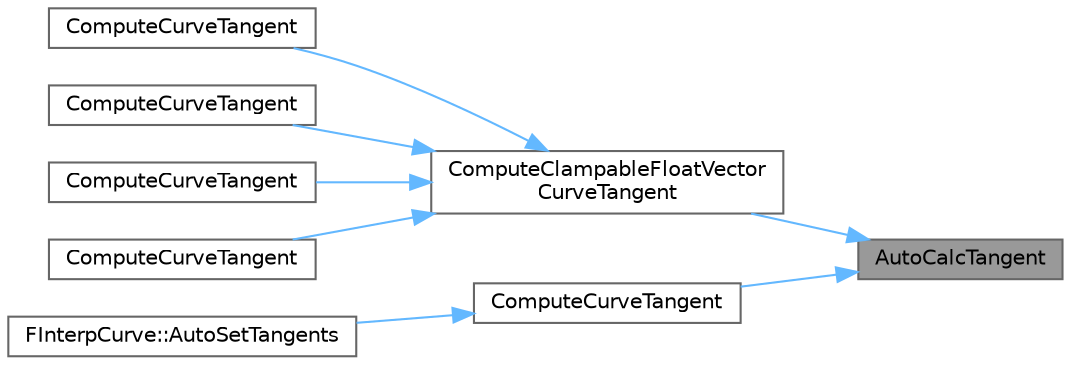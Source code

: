 digraph "AutoCalcTangent"
{
 // INTERACTIVE_SVG=YES
 // LATEX_PDF_SIZE
  bgcolor="transparent";
  edge [fontname=Helvetica,fontsize=10,labelfontname=Helvetica,labelfontsize=10];
  node [fontname=Helvetica,fontsize=10,shape=box,height=0.2,width=0.4];
  rankdir="RL";
  Node1 [id="Node000001",label="AutoCalcTangent",height=0.2,width=0.4,color="gray40", fillcolor="grey60", style="filled", fontcolor="black",tooltip="Computes Tangent for a curve segment."];
  Node1 -> Node2 [id="edge1_Node000001_Node000002",dir="back",color="steelblue1",style="solid",tooltip=" "];
  Node2 [id="Node000002",label="ComputeClampableFloatVector\lCurveTangent",height=0.2,width=0.4,color="grey40", fillcolor="white", style="filled",URL="$d7/db8/InterpCurvePoint_8h.html#a16ea5162981084884da0a93175cf7bd6",tooltip="Computes a tangent for the specified control point; supports clamping, but only works with floats or ..."];
  Node2 -> Node3 [id="edge2_Node000002_Node000003",dir="back",color="steelblue1",style="solid",tooltip=" "];
  Node3 [id="Node000003",label="ComputeCurveTangent",height=0.2,width=0.4,color="grey40", fillcolor="white", style="filled",URL="$d7/db8/InterpCurvePoint_8h.html#abe9245db4847b1af719568ffce38166c",tooltip="Computes a tangent for the specified control point."];
  Node2 -> Node4 [id="edge3_Node000002_Node000004",dir="back",color="steelblue1",style="solid",tooltip=" "];
  Node4 [id="Node000004",label="ComputeCurveTangent",height=0.2,width=0.4,color="grey40", fillcolor="white", style="filled",URL="$d7/db8/InterpCurvePoint_8h.html#ad69f582f17b1255e1c41c614e0148f4a",tooltip="Computes a tangent for the specified control point."];
  Node2 -> Node5 [id="edge4_Node000002_Node000005",dir="back",color="steelblue1",style="solid",tooltip=" "];
  Node5 [id="Node000005",label="ComputeCurveTangent",height=0.2,width=0.4,color="grey40", fillcolor="white", style="filled",URL="$d7/db8/InterpCurvePoint_8h.html#a4d18e614fc51593fd78c4ae8488be9dc",tooltip="Computes a tangent for the specified control point."];
  Node2 -> Node6 [id="edge5_Node000002_Node000006",dir="back",color="steelblue1",style="solid",tooltip=" "];
  Node6 [id="Node000006",label="ComputeCurveTangent",height=0.2,width=0.4,color="grey40", fillcolor="white", style="filled",URL="$d7/db8/InterpCurvePoint_8h.html#a6ca22496dda1cb955a65ce898b10cf0e",tooltip="Computes a tangent for the specified control point."];
  Node1 -> Node7 [id="edge6_Node000001_Node000007",dir="back",color="steelblue1",style="solid",tooltip=" "];
  Node7 [id="Node000007",label="ComputeCurveTangent",height=0.2,width=0.4,color="grey40", fillcolor="white", style="filled",URL="$d7/db8/InterpCurvePoint_8h.html#a1ce0146e12e9d1e31f6e633b40fd08ec",tooltip="Computes a tangent for the specified control point."];
  Node7 -> Node8 [id="edge7_Node000007_Node000008",dir="back",color="steelblue1",style="solid",tooltip=" "];
  Node8 [id="Node000008",label="FInterpCurve::AutoSetTangents",height=0.2,width=0.4,color="grey40", fillcolor="white", style="filled",URL="$d2/dbf/classFInterpCurve.html#aefec031c6e8d63964406eedd289f59e7",tooltip="Automatically set the tangents on the curve based on surrounding points."];
}

